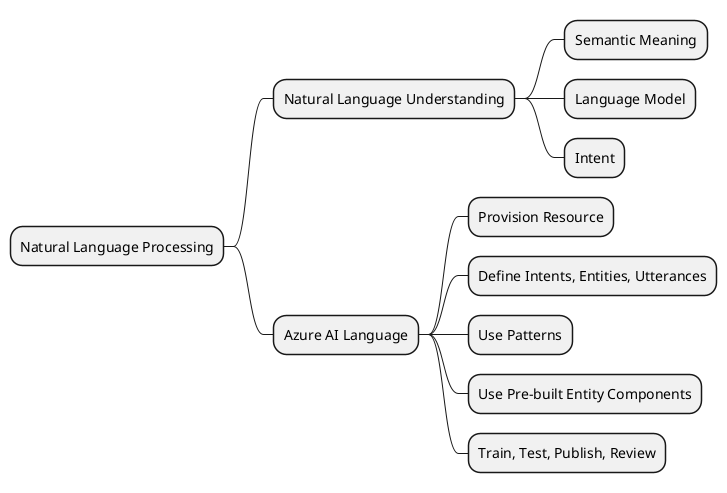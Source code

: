 @startmindmap
* Natural Language Processing
** Natural Language Understanding
*** Semantic Meaning
*** Language Model
*** Intent
** Azure AI Language
*** Provision Resource
*** Define Intents, Entities, Utterances
*** Use Patterns
*** Use Pre-built Entity Components
*** Train, Test, Publish, Review
@endmindmap